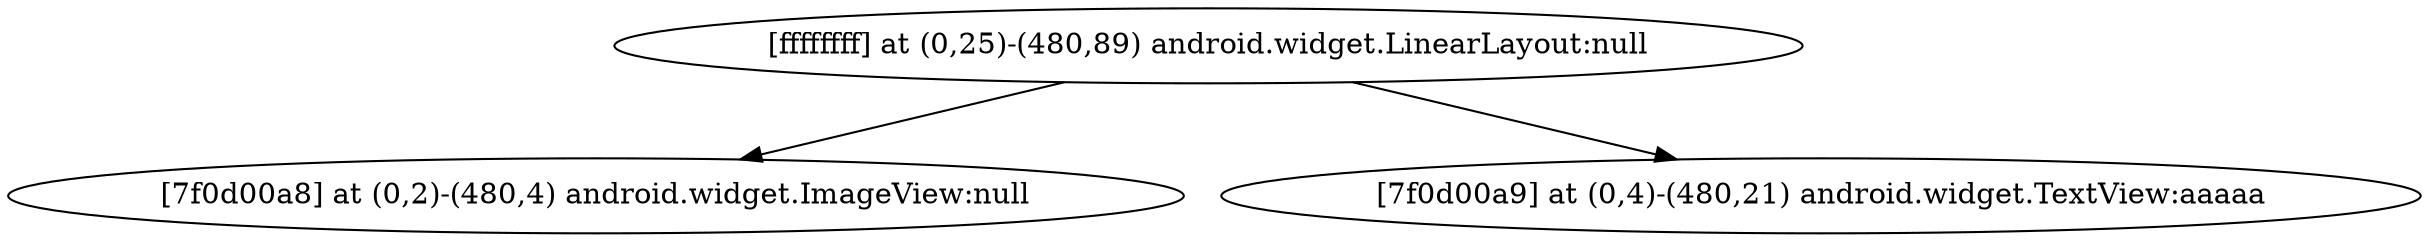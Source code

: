 strict digraph G {
  1 [ label="[ffffffff] at (0,25)-(480,89) android.widget.LinearLayout:null" ];
  2 [ label="[7f0d00a8] at (0,2)-(480,4) android.widget.ImageView:null" ];
  3 [ label="[7f0d00a9] at (0,4)-(480,21) android.widget.TextView:aaaaa" ];
  1 -> 2;
  1 -> 3;
}
